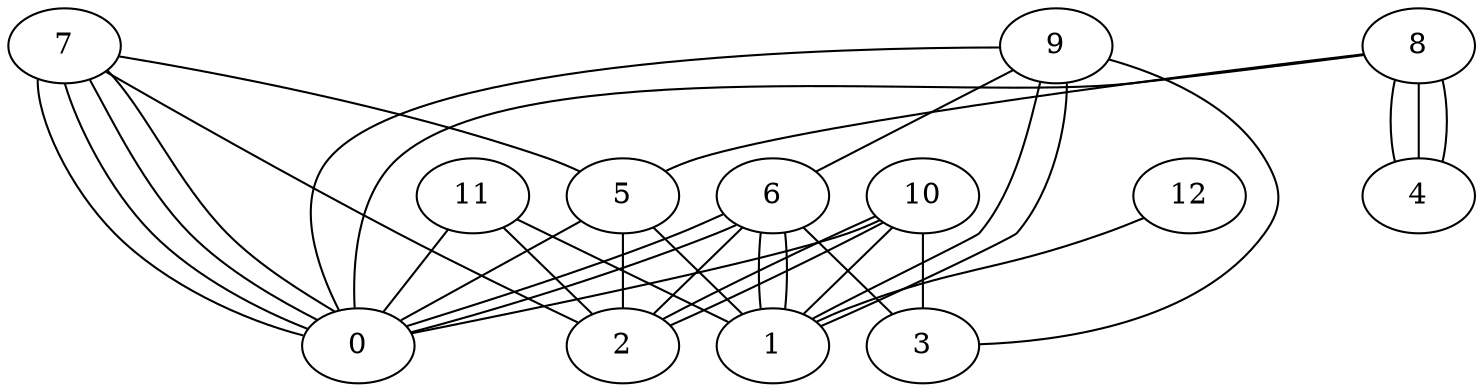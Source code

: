 graph G {
0;
1;
2;
3;
4;
5;
6;
7;
8;
9;
10;
11;
12;
12--1 ;
11--1 ;
11--0 ;
11--2 ;
10--3 ;
10--2 ;
10--2 ;
10--1 ;
10--0 ;
9--6 ;
9--3 ;
9--1 ;
9--1 ;
9--0 ;
8--0 ;
8--4 ;
8--5 ;
8--4 ;
8--4 ;
7--0 ;
7--5 ;
7--0 ;
7--2 ;
7--0 ;
7--0 ;
6--2 ;
6--1 ;
6--3 ;
6--0 ;
6--1 ;
6--0 ;
5--2 ;
5--1 ;
5--0 ;
}
